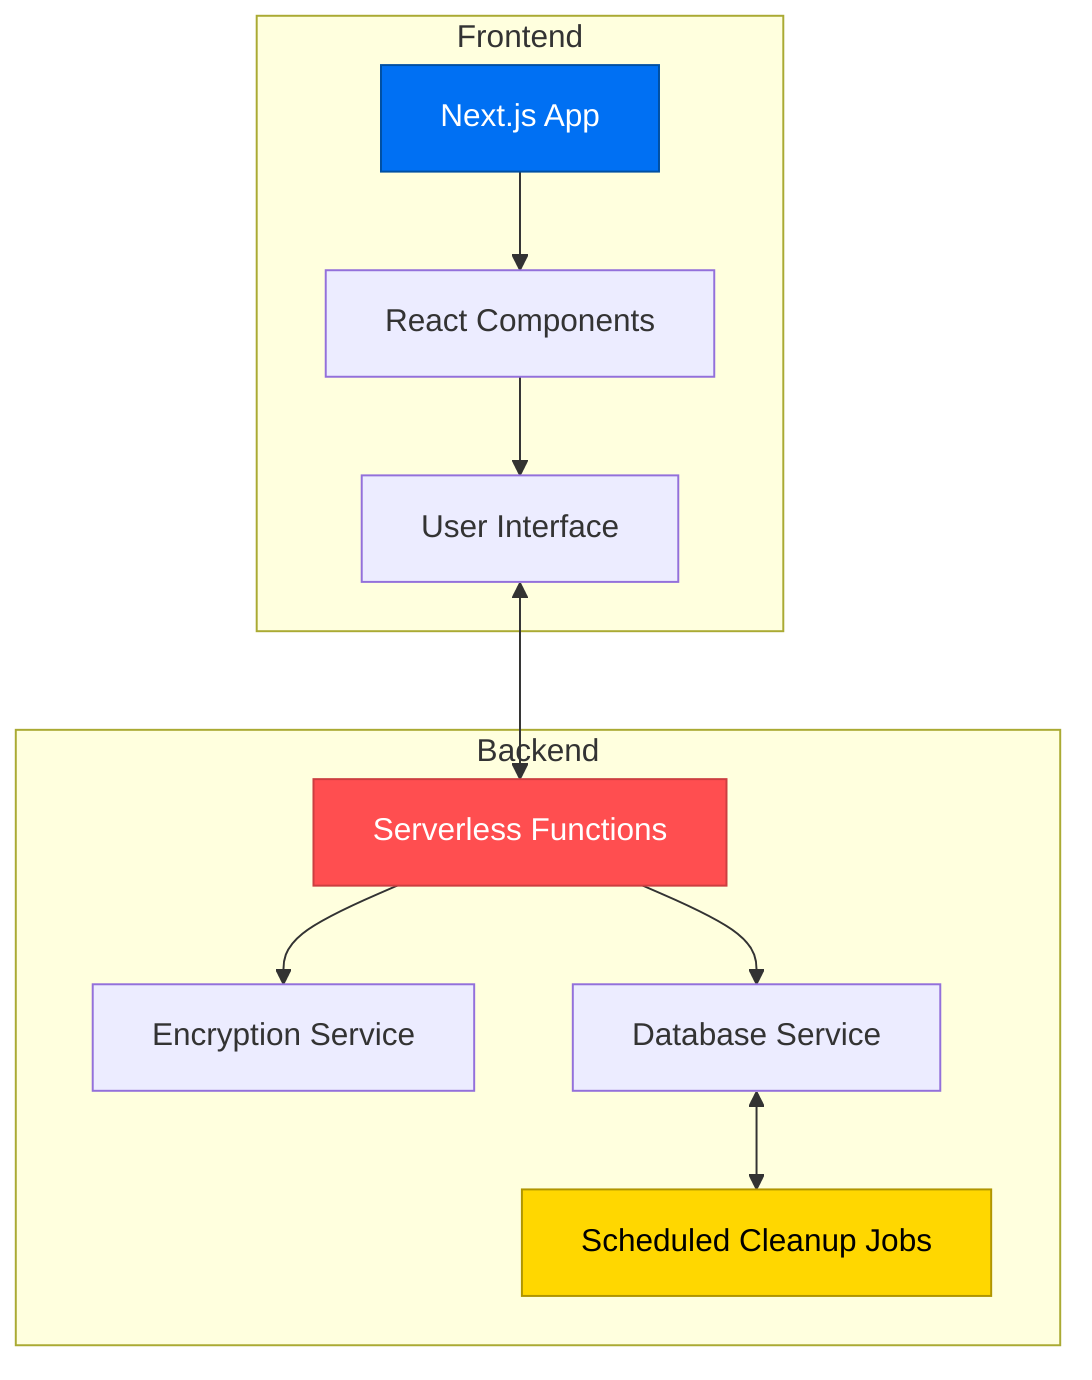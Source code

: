 graph TD
    subgraph "Frontend"
        A["Next.js App"] --> B["React Components"]
        B --> C["User Interface"]
    end
    
    subgraph "Backend"
        D["Serverless Functions"] --> E["Encryption Service"]
        D --> F["Database Service"]
        G["Scheduled Cleanup Jobs"]
    end
    
    C <--> D
    F <--> G
    
    style A fill:#0070F3,stroke:#0050A3,color:white
    style D fill:#FF4E50,stroke:#CC3E40,color:white
    style G fill:#FFD700,stroke:#B09500,color:black